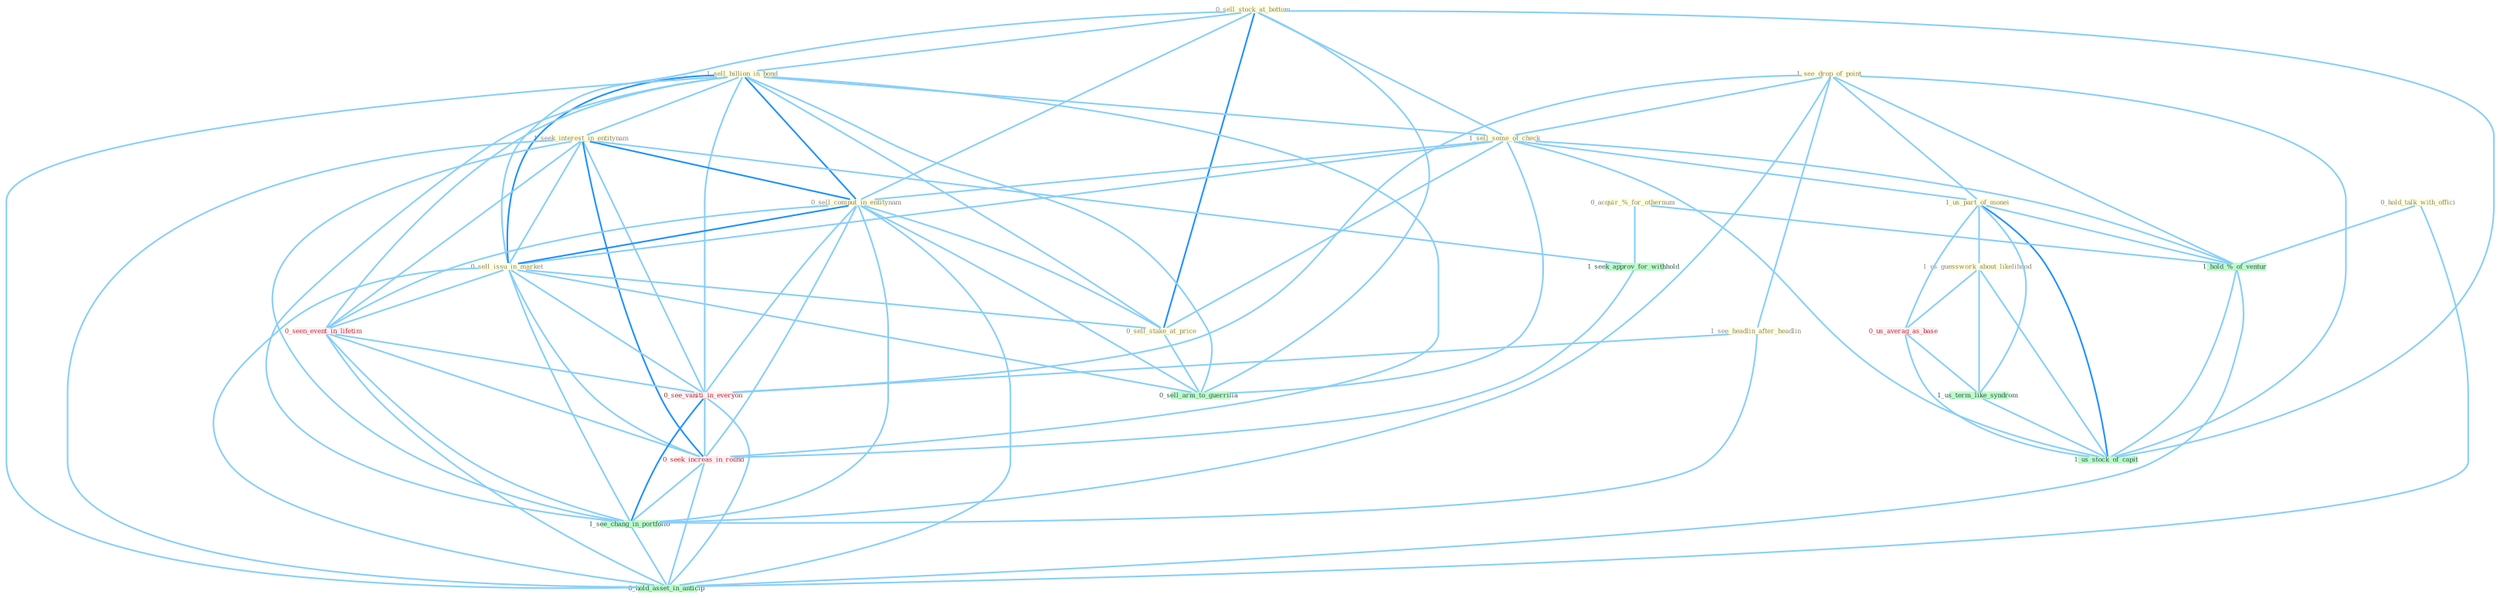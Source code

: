 Graph G{ 
    node
    [shape=polygon,style=filled,width=.5,height=.06,color="#BDFCC9",fixedsize=true,fontsize=4,
    fontcolor="#2f4f4f"];
    {node
    [color="#ffffe0", fontcolor="#8b7d6b"] "0_sell_stock_at_bottom " "1_see_drop_of_point " "1_sell_billion_in_bond " "1_seek_interest_in_entitynam " "1_sell_some_of_check " "0_hold_talk_with_offici " "0_sell_comput_in_entitynam " "1_us_part_of_monei " "0_sell_issu_in_market " "1_see_headlin_after_headlin " "1_us_guesswork_about_likelihood " "0_acquir_%_for_othernum " "0_sell_stake_at_price "}
{node [color="#fff0f5", fontcolor="#b22222"] "0_seen_event_in_lifetim " "0_us_averag_as_base " "0_see_vaniti_in_everyon " "0_seek_increas_in_round "}
edge [color="#B0E2FF"];

	"0_sell_stock_at_bottom " -- "1_sell_billion_in_bond " [w="1", color="#87cefa" ];
	"0_sell_stock_at_bottom " -- "1_sell_some_of_check " [w="1", color="#87cefa" ];
	"0_sell_stock_at_bottom " -- "0_sell_comput_in_entitynam " [w="1", color="#87cefa" ];
	"0_sell_stock_at_bottom " -- "0_sell_issu_in_market " [w="1", color="#87cefa" ];
	"0_sell_stock_at_bottom " -- "0_sell_stake_at_price " [w="2", color="#1e90ff" , len=0.8];
	"0_sell_stock_at_bottom " -- "0_sell_arm_to_guerrilla " [w="1", color="#87cefa" ];
	"0_sell_stock_at_bottom " -- "1_us_stock_of_capit " [w="1", color="#87cefa" ];
	"1_see_drop_of_point " -- "1_sell_some_of_check " [w="1", color="#87cefa" ];
	"1_see_drop_of_point " -- "1_us_part_of_monei " [w="1", color="#87cefa" ];
	"1_see_drop_of_point " -- "1_see_headlin_after_headlin " [w="1", color="#87cefa" ];
	"1_see_drop_of_point " -- "1_hold_%_of_ventur " [w="1", color="#87cefa" ];
	"1_see_drop_of_point " -- "0_see_vaniti_in_everyon " [w="1", color="#87cefa" ];
	"1_see_drop_of_point " -- "1_us_stock_of_capit " [w="1", color="#87cefa" ];
	"1_see_drop_of_point " -- "1_see_chang_in_portfolio " [w="1", color="#87cefa" ];
	"1_sell_billion_in_bond " -- "1_seek_interest_in_entitynam " [w="1", color="#87cefa" ];
	"1_sell_billion_in_bond " -- "1_sell_some_of_check " [w="1", color="#87cefa" ];
	"1_sell_billion_in_bond " -- "0_sell_comput_in_entitynam " [w="2", color="#1e90ff" , len=0.8];
	"1_sell_billion_in_bond " -- "0_sell_issu_in_market " [w="2", color="#1e90ff" , len=0.8];
	"1_sell_billion_in_bond " -- "0_sell_stake_at_price " [w="1", color="#87cefa" ];
	"1_sell_billion_in_bond " -- "0_seen_event_in_lifetim " [w="1", color="#87cefa" ];
	"1_sell_billion_in_bond " -- "0_see_vaniti_in_everyon " [w="1", color="#87cefa" ];
	"1_sell_billion_in_bond " -- "0_sell_arm_to_guerrilla " [w="1", color="#87cefa" ];
	"1_sell_billion_in_bond " -- "0_seek_increas_in_round " [w="1", color="#87cefa" ];
	"1_sell_billion_in_bond " -- "1_see_chang_in_portfolio " [w="1", color="#87cefa" ];
	"1_sell_billion_in_bond " -- "0_hold_asset_in_anticip " [w="1", color="#87cefa" ];
	"1_seek_interest_in_entitynam " -- "0_sell_comput_in_entitynam " [w="2", color="#1e90ff" , len=0.8];
	"1_seek_interest_in_entitynam " -- "0_sell_issu_in_market " [w="1", color="#87cefa" ];
	"1_seek_interest_in_entitynam " -- "0_seen_event_in_lifetim " [w="1", color="#87cefa" ];
	"1_seek_interest_in_entitynam " -- "1_seek_approv_for_withhold " [w="1", color="#87cefa" ];
	"1_seek_interest_in_entitynam " -- "0_see_vaniti_in_everyon " [w="1", color="#87cefa" ];
	"1_seek_interest_in_entitynam " -- "0_seek_increas_in_round " [w="2", color="#1e90ff" , len=0.8];
	"1_seek_interest_in_entitynam " -- "1_see_chang_in_portfolio " [w="1", color="#87cefa" ];
	"1_seek_interest_in_entitynam " -- "0_hold_asset_in_anticip " [w="1", color="#87cefa" ];
	"1_sell_some_of_check " -- "0_sell_comput_in_entitynam " [w="1", color="#87cefa" ];
	"1_sell_some_of_check " -- "1_us_part_of_monei " [w="1", color="#87cefa" ];
	"1_sell_some_of_check " -- "0_sell_issu_in_market " [w="1", color="#87cefa" ];
	"1_sell_some_of_check " -- "0_sell_stake_at_price " [w="1", color="#87cefa" ];
	"1_sell_some_of_check " -- "1_hold_%_of_ventur " [w="1", color="#87cefa" ];
	"1_sell_some_of_check " -- "0_sell_arm_to_guerrilla " [w="1", color="#87cefa" ];
	"1_sell_some_of_check " -- "1_us_stock_of_capit " [w="1", color="#87cefa" ];
	"0_hold_talk_with_offici " -- "1_hold_%_of_ventur " [w="1", color="#87cefa" ];
	"0_hold_talk_with_offici " -- "0_hold_asset_in_anticip " [w="1", color="#87cefa" ];
	"0_sell_comput_in_entitynam " -- "0_sell_issu_in_market " [w="2", color="#1e90ff" , len=0.8];
	"0_sell_comput_in_entitynam " -- "0_sell_stake_at_price " [w="1", color="#87cefa" ];
	"0_sell_comput_in_entitynam " -- "0_seen_event_in_lifetim " [w="1", color="#87cefa" ];
	"0_sell_comput_in_entitynam " -- "0_see_vaniti_in_everyon " [w="1", color="#87cefa" ];
	"0_sell_comput_in_entitynam " -- "0_sell_arm_to_guerrilla " [w="1", color="#87cefa" ];
	"0_sell_comput_in_entitynam " -- "0_seek_increas_in_round " [w="1", color="#87cefa" ];
	"0_sell_comput_in_entitynam " -- "1_see_chang_in_portfolio " [w="1", color="#87cefa" ];
	"0_sell_comput_in_entitynam " -- "0_hold_asset_in_anticip " [w="1", color="#87cefa" ];
	"1_us_part_of_monei " -- "1_us_guesswork_about_likelihood " [w="1", color="#87cefa" ];
	"1_us_part_of_monei " -- "0_us_averag_as_base " [w="1", color="#87cefa" ];
	"1_us_part_of_monei " -- "1_us_term_like_syndrom " [w="1", color="#87cefa" ];
	"1_us_part_of_monei " -- "1_hold_%_of_ventur " [w="1", color="#87cefa" ];
	"1_us_part_of_monei " -- "1_us_stock_of_capit " [w="2", color="#1e90ff" , len=0.8];
	"0_sell_issu_in_market " -- "0_sell_stake_at_price " [w="1", color="#87cefa" ];
	"0_sell_issu_in_market " -- "0_seen_event_in_lifetim " [w="1", color="#87cefa" ];
	"0_sell_issu_in_market " -- "0_see_vaniti_in_everyon " [w="1", color="#87cefa" ];
	"0_sell_issu_in_market " -- "0_sell_arm_to_guerrilla " [w="1", color="#87cefa" ];
	"0_sell_issu_in_market " -- "0_seek_increas_in_round " [w="1", color="#87cefa" ];
	"0_sell_issu_in_market " -- "1_see_chang_in_portfolio " [w="1", color="#87cefa" ];
	"0_sell_issu_in_market " -- "0_hold_asset_in_anticip " [w="1", color="#87cefa" ];
	"1_see_headlin_after_headlin " -- "0_see_vaniti_in_everyon " [w="1", color="#87cefa" ];
	"1_see_headlin_after_headlin " -- "1_see_chang_in_portfolio " [w="1", color="#87cefa" ];
	"1_us_guesswork_about_likelihood " -- "0_us_averag_as_base " [w="1", color="#87cefa" ];
	"1_us_guesswork_about_likelihood " -- "1_us_term_like_syndrom " [w="1", color="#87cefa" ];
	"1_us_guesswork_about_likelihood " -- "1_us_stock_of_capit " [w="1", color="#87cefa" ];
	"0_acquir_%_for_othernum " -- "1_seek_approv_for_withhold " [w="1", color="#87cefa" ];
	"0_acquir_%_for_othernum " -- "1_hold_%_of_ventur " [w="1", color="#87cefa" ];
	"0_sell_stake_at_price " -- "0_sell_arm_to_guerrilla " [w="1", color="#87cefa" ];
	"0_seen_event_in_lifetim " -- "0_see_vaniti_in_everyon " [w="1", color="#87cefa" ];
	"0_seen_event_in_lifetim " -- "0_seek_increas_in_round " [w="1", color="#87cefa" ];
	"0_seen_event_in_lifetim " -- "1_see_chang_in_portfolio " [w="1", color="#87cefa" ];
	"0_seen_event_in_lifetim " -- "0_hold_asset_in_anticip " [w="1", color="#87cefa" ];
	"0_us_averag_as_base " -- "1_us_term_like_syndrom " [w="1", color="#87cefa" ];
	"0_us_averag_as_base " -- "1_us_stock_of_capit " [w="1", color="#87cefa" ];
	"1_us_term_like_syndrom " -- "1_us_stock_of_capit " [w="1", color="#87cefa" ];
	"1_seek_approv_for_withhold " -- "0_seek_increas_in_round " [w="1", color="#87cefa" ];
	"1_hold_%_of_ventur " -- "1_us_stock_of_capit " [w="1", color="#87cefa" ];
	"1_hold_%_of_ventur " -- "0_hold_asset_in_anticip " [w="1", color="#87cefa" ];
	"0_see_vaniti_in_everyon " -- "0_seek_increas_in_round " [w="1", color="#87cefa" ];
	"0_see_vaniti_in_everyon " -- "1_see_chang_in_portfolio " [w="2", color="#1e90ff" , len=0.8];
	"0_see_vaniti_in_everyon " -- "0_hold_asset_in_anticip " [w="1", color="#87cefa" ];
	"0_seek_increas_in_round " -- "1_see_chang_in_portfolio " [w="1", color="#87cefa" ];
	"0_seek_increas_in_round " -- "0_hold_asset_in_anticip " [w="1", color="#87cefa" ];
	"1_see_chang_in_portfolio " -- "0_hold_asset_in_anticip " [w="1", color="#87cefa" ];
}